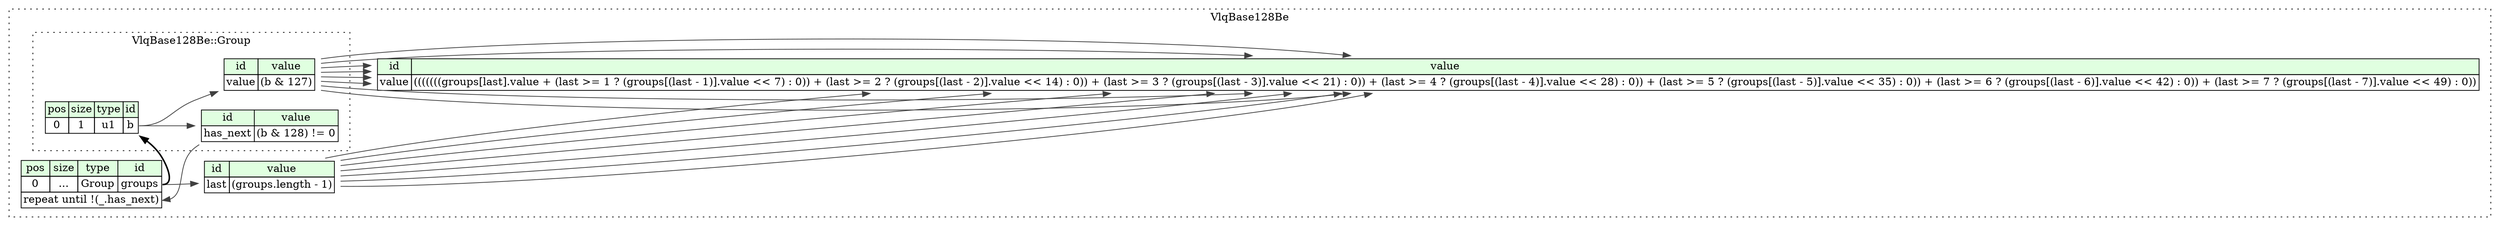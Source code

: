 digraph {
	rankdir=LR;
	node [shape=plaintext];
	subgraph cluster__vlq_base128_be {
		label="VlqBase128Be";
		graph[style=dotted];

		vlq_base128_be__seq [label=<<TABLE BORDER="0" CELLBORDER="1" CELLSPACING="0">
			<TR><TD BGCOLOR="#E0FFE0">pos</TD><TD BGCOLOR="#E0FFE0">size</TD><TD BGCOLOR="#E0FFE0">type</TD><TD BGCOLOR="#E0FFE0">id</TD></TR>
			<TR><TD PORT="groups_pos">0</TD><TD PORT="groups_size">...</TD><TD>Group</TD><TD PORT="groups_type">groups</TD></TR>
			<TR><TD COLSPAN="4" PORT="groups__repeat">repeat until !(_.has_next)</TD></TR>
		</TABLE>>];
		vlq_base128_be__inst__last [label=<<TABLE BORDER="0" CELLBORDER="1" CELLSPACING="0">
			<TR><TD BGCOLOR="#E0FFE0">id</TD><TD BGCOLOR="#E0FFE0">value</TD></TR>
			<TR><TD>last</TD><TD>(groups.length - 1)</TD></TR>
		</TABLE>>];
		vlq_base128_be__inst__value [label=<<TABLE BORDER="0" CELLBORDER="1" CELLSPACING="0">
			<TR><TD BGCOLOR="#E0FFE0">id</TD><TD BGCOLOR="#E0FFE0">value</TD></TR>
			<TR><TD>value</TD><TD>(((((((groups[last].value + (last &gt;= 1 ? (groups[(last - 1)].value &lt;&lt; 7) : 0)) + (last &gt;= 2 ? (groups[(last - 2)].value &lt;&lt; 14) : 0)) + (last &gt;= 3 ? (groups[(last - 3)].value &lt;&lt; 21) : 0)) + (last &gt;= 4 ? (groups[(last - 4)].value &lt;&lt; 28) : 0)) + (last &gt;= 5 ? (groups[(last - 5)].value &lt;&lt; 35) : 0)) + (last &gt;= 6 ? (groups[(last - 6)].value &lt;&lt; 42) : 0)) + (last &gt;= 7 ? (groups[(last - 7)].value &lt;&lt; 49) : 0))</TD></TR>
		</TABLE>>];
		subgraph cluster__group {
			label="VlqBase128Be::Group";
			graph[style=dotted];

			group__seq [label=<<TABLE BORDER="0" CELLBORDER="1" CELLSPACING="0">
				<TR><TD BGCOLOR="#E0FFE0">pos</TD><TD BGCOLOR="#E0FFE0">size</TD><TD BGCOLOR="#E0FFE0">type</TD><TD BGCOLOR="#E0FFE0">id</TD></TR>
				<TR><TD PORT="b_pos">0</TD><TD PORT="b_size">1</TD><TD>u1</TD><TD PORT="b_type">b</TD></TR>
			</TABLE>>];
			group__inst__has_next [label=<<TABLE BORDER="0" CELLBORDER="1" CELLSPACING="0">
				<TR><TD BGCOLOR="#E0FFE0">id</TD><TD BGCOLOR="#E0FFE0">value</TD></TR>
				<TR><TD>has_next</TD><TD>(b &amp; 128) != 0</TD></TR>
			</TABLE>>];
			group__inst__value [label=<<TABLE BORDER="0" CELLBORDER="1" CELLSPACING="0">
				<TR><TD BGCOLOR="#E0FFE0">id</TD><TD BGCOLOR="#E0FFE0">value</TD></TR>
				<TR><TD>value</TD><TD>(b &amp; 127)</TD></TR>
			</TABLE>>];
		}
	}
	vlq_base128_be__seq:groups_type -> group__seq [style=bold];
	group__inst__has_next:has_next_type -> vlq_base128_be__seq:groups__repeat [color="#404040"];
	vlq_base128_be__seq:groups_type -> vlq_base128_be__inst__last [color="#404040"];
	group__inst__value:value_type -> vlq_base128_be__inst__value [color="#404040"];
	vlq_base128_be__inst__last:last_type -> vlq_base128_be__inst__value [color="#404040"];
	group__inst__value:value_type -> vlq_base128_be__inst__value [color="#404040"];
	vlq_base128_be__inst__last:last_type -> vlq_base128_be__inst__value [color="#404040"];
	group__inst__value:value_type -> vlq_base128_be__inst__value [color="#404040"];
	vlq_base128_be__inst__last:last_type -> vlq_base128_be__inst__value [color="#404040"];
	group__inst__value:value_type -> vlq_base128_be__inst__value [color="#404040"];
	vlq_base128_be__inst__last:last_type -> vlq_base128_be__inst__value [color="#404040"];
	group__inst__value:value_type -> vlq_base128_be__inst__value [color="#404040"];
	vlq_base128_be__inst__last:last_type -> vlq_base128_be__inst__value [color="#404040"];
	group__inst__value:value_type -> vlq_base128_be__inst__value [color="#404040"];
	vlq_base128_be__inst__last:last_type -> vlq_base128_be__inst__value [color="#404040"];
	group__inst__value:value_type -> vlq_base128_be__inst__value [color="#404040"];
	vlq_base128_be__inst__last:last_type -> vlq_base128_be__inst__value [color="#404040"];
	group__inst__value:value_type -> vlq_base128_be__inst__value [color="#404040"];
	group__seq:b_type -> group__inst__has_next [color="#404040"];
	group__seq:b_type -> group__inst__value [color="#404040"];
}
